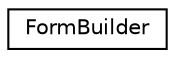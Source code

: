 digraph "Graphical Class Hierarchy"
{
  edge [fontname="Helvetica",fontsize="10",labelfontname="Helvetica",labelfontsize="10"];
  node [fontname="Helvetica",fontsize="10",shape=record];
  rankdir="LR";
  Node1 [label="FormBuilder",height=0.2,width=0.4,color="black", fillcolor="white", style="filled",URL="$class_form_builder.html"];
}
